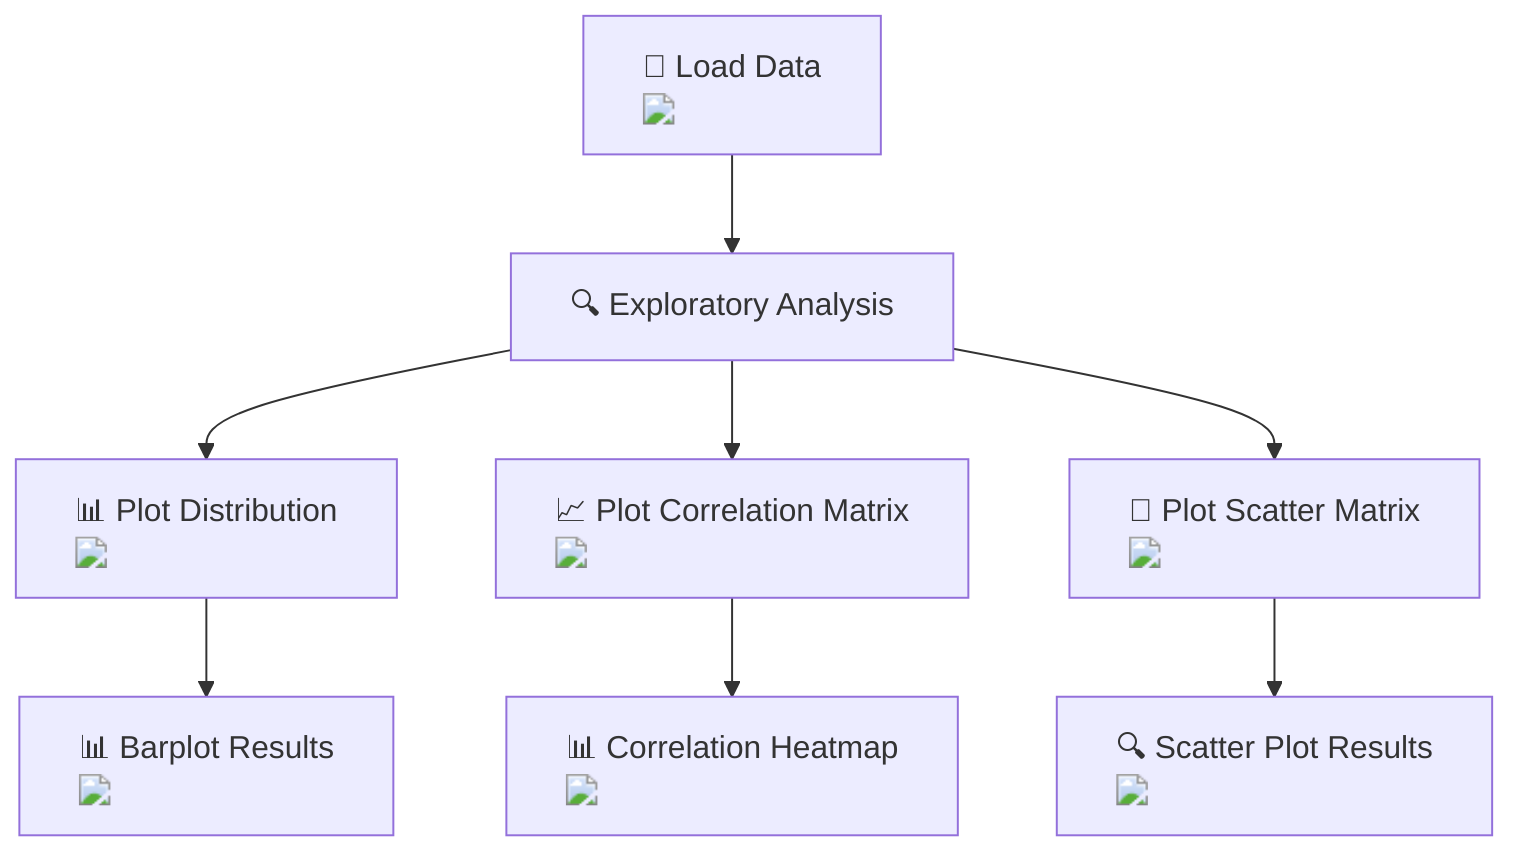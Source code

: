 graph TD;
    A["📂 Load Data <img src='icons/file.svg' />"] --> B["🔍 Exploratory Analysis"];
    B --> C["📊 Plot Distribution <img src='dummy_plots/barplot_template.svg' />"];
    B --> D["📈 Plot Correlation Matrix <img src='dummy_plots/hist_template.svg' />"];
    B --> E["🔗 Plot Scatter Matrix <img src='dummy_plots/scatter_plot_template.svg' />"];
    C --> F["📊 Barplot Results <img src='dummy_plots/barplot_template.svg' />"];
    D --> G["📊 Correlation Heatmap <img src='dummy_plots/boxplot_template.svg' />"];
    E --> H["🔍 Scatter Plot Results <img src='dummy_plots/scatter_plot_template.svg' />"];